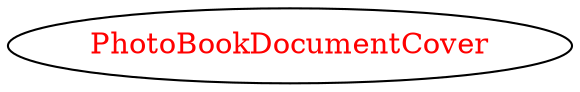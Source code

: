 digraph dependencyGraph {
 concentrate=true;
 ranksep="2.0";
 rankdir="LR"; 
 splines="ortho";
"PhotoBookDocumentCover" [fontcolor="red"];
}
